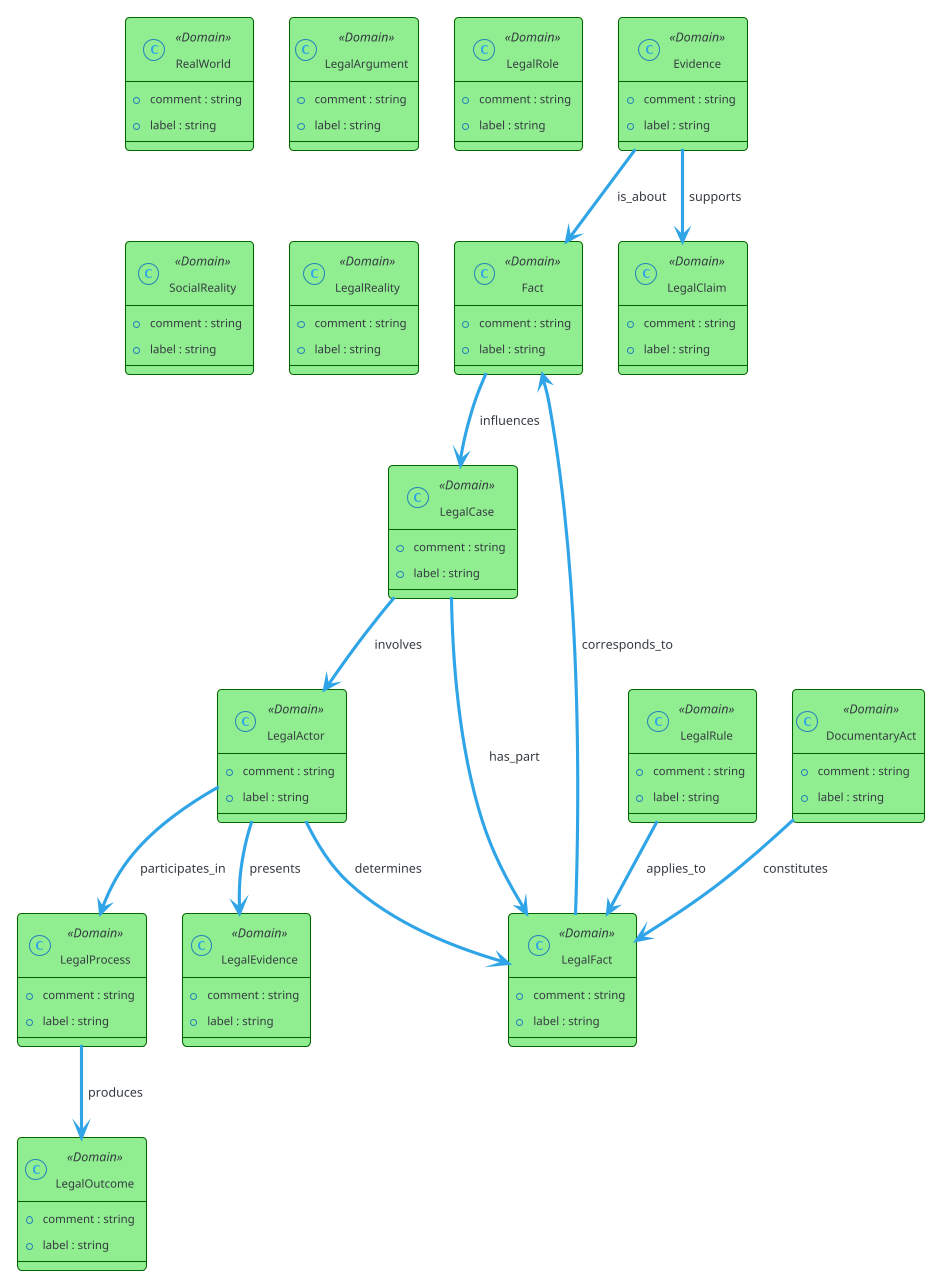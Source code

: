 @startuml
' Ontology Class Diagram
' Ontology: d7e98ede4248450ba8e41a7972ee1ec6
' Generated by FOL-BFO-OWL Tester

' Use dark blue theme
!theme cerulean-outline

' Styling options
skinparam class {
  BackgroundColor<<BFO>> LightBlue
  BorderColor<<BFO>> DarkBlue
  BackgroundColor<<Domain>> LightGreen
  BorderColor<<Domain>> DarkGreen
  BackgroundColor<<Individual>> White
  BorderColor<<Individual>> Gray
}

' Class definitions
class "Evidence" <<Domain>>
"Evidence" : +comment : string
"Evidence" : +label : string
class "Fact" <<Domain>>
"Fact" : +comment : string
"Fact" : +label : string
class "LegalActor" <<Domain>>
"LegalActor" : +comment : string
"LegalActor" : +label : string
class "LegalFact" <<Domain>>
"LegalFact" : +comment : string
"LegalFact" : +label : string
class "LegalClaim" <<Domain>>
"LegalClaim" : +comment : string
"LegalClaim" : +label : string
class "RealWorld" <<Domain>>
"RealWorld" : +comment : string
"RealWorld" : +label : string
class "LegalArgument" <<Domain>>
"LegalArgument" : +comment : string
"LegalArgument" : +label : string
class "LegalCase" <<Domain>>
"LegalCase" : +comment : string
"LegalCase" : +label : string
class "LegalRule" <<Domain>>
"LegalRule" : +comment : string
"LegalRule" : +label : string
class "LegalProcess" <<Domain>>
"LegalProcess" : +comment : string
"LegalProcess" : +label : string
class "LegalRole" <<Domain>>
"LegalRole" : +comment : string
"LegalRole" : +label : string
class "LegalEvidence" <<Domain>>
"LegalEvidence" : +comment : string
"LegalEvidence" : +label : string
class "DocumentaryAct" <<Domain>>
"DocumentaryAct" : +comment : string
"DocumentaryAct" : +label : string
class "LegalOutcome" <<Domain>>
"LegalOutcome" : +comment : string
"LegalOutcome" : +label : string
class "SocialReality" <<Domain>>
"SocialReality" : +comment : string
"SocialReality" : +label : string
class "LegalReality" <<Domain>>
"LegalReality" : +comment : string
"LegalReality" : +label : string

' Object properties
"Evidence" --> "Fact" : is_about
"LegalActor" --> "LegalFact" : determines
"Evidence" --> "LegalClaim" : supports
"Fact" --> "LegalCase" : influences
"LegalRule" --> "LegalFact" : applies_to
"LegalActor" --> "LegalProcess" : participates_in
"LegalFact" --> "Fact" : corresponds_to
"LegalActor" --> "LegalEvidence" : presents
"LegalCase" --> "LegalFact" : has_part
"DocumentaryAct" --> "LegalFact" : constitutes
"LegalCase" --> "LegalActor" : involves
"LegalProcess" --> "LegalOutcome" : produces

@enduml